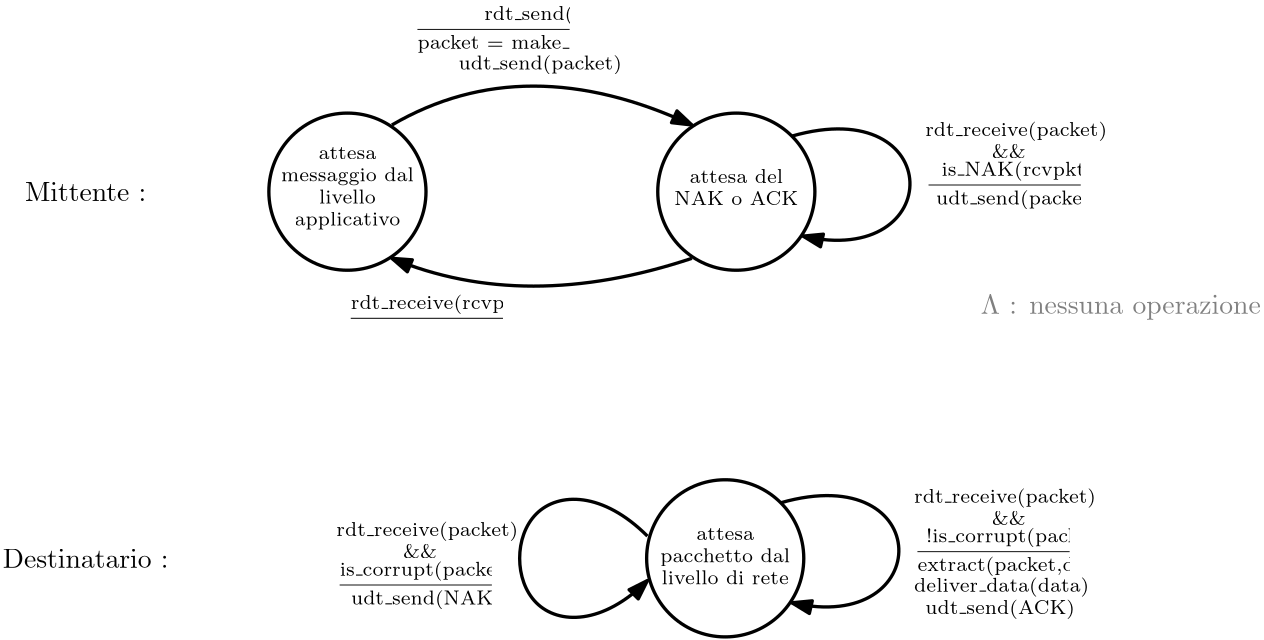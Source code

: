 <?xml version="1.0"?>
<!DOCTYPE ipe SYSTEM "ipe.dtd">
<ipe version="70218" creator="Ipe 7.2.28">
<info created="D:20240328195555" modified="D:20240328203411"/>
<preamble>\usepackage{amssymb}
\usepackage{amsmath}</preamble>
<ipestyle name="basic">
<symbol name="arrow/arc(spx)">
<path stroke="sym-stroke" fill="sym-stroke" pen="sym-pen">
0 0 m
-1 0.333 l
-1 -0.333 l
h
</path>
</symbol>
<symbol name="arrow/farc(spx)">
<path stroke="sym-stroke" fill="white" pen="sym-pen">
0 0 m
-1 0.333 l
-1 -0.333 l
h
</path>
</symbol>
<symbol name="arrow/ptarc(spx)">
<path stroke="sym-stroke" fill="sym-stroke" pen="sym-pen">
0 0 m
-1 0.333 l
-0.8 0 l
-1 -0.333 l
h
</path>
</symbol>
<symbol name="arrow/fptarc(spx)">
<path stroke="sym-stroke" fill="white" pen="sym-pen">
0 0 m
-1 0.333 l
-0.8 0 l
-1 -0.333 l
h
</path>
</symbol>
<symbol name="mark/circle(sx)" transformations="translations">
<path fill="sym-stroke">
0.6 0 0 0.6 0 0 e
0.4 0 0 0.4 0 0 e
</path>
</symbol>
<symbol name="mark/disk(sx)" transformations="translations">
<path fill="sym-stroke">
0.6 0 0 0.6 0 0 e
</path>
</symbol>
<symbol name="mark/fdisk(sfx)" transformations="translations">
<group>
<path fill="sym-fill">
0.5 0 0 0.5 0 0 e
</path>
<path fill="sym-stroke" fillrule="eofill">
0.6 0 0 0.6 0 0 e
0.4 0 0 0.4 0 0 e
</path>
</group>
</symbol>
<symbol name="mark/box(sx)" transformations="translations">
<path fill="sym-stroke" fillrule="eofill">
-0.6 -0.6 m
0.6 -0.6 l
0.6 0.6 l
-0.6 0.6 l
h
-0.4 -0.4 m
0.4 -0.4 l
0.4 0.4 l
-0.4 0.4 l
h
</path>
</symbol>
<symbol name="mark/square(sx)" transformations="translations">
<path fill="sym-stroke">
-0.6 -0.6 m
0.6 -0.6 l
0.6 0.6 l
-0.6 0.6 l
h
</path>
</symbol>
<symbol name="mark/fsquare(sfx)" transformations="translations">
<group>
<path fill="sym-fill">
-0.5 -0.5 m
0.5 -0.5 l
0.5 0.5 l
-0.5 0.5 l
h
</path>
<path fill="sym-stroke" fillrule="eofill">
-0.6 -0.6 m
0.6 -0.6 l
0.6 0.6 l
-0.6 0.6 l
h
-0.4 -0.4 m
0.4 -0.4 l
0.4 0.4 l
-0.4 0.4 l
h
</path>
</group>
</symbol>
<symbol name="mark/cross(sx)" transformations="translations">
<group>
<path fill="sym-stroke">
-0.43 -0.57 m
0.57 0.43 l
0.43 0.57 l
-0.57 -0.43 l
h
</path>
<path fill="sym-stroke">
-0.43 0.57 m
0.57 -0.43 l
0.43 -0.57 l
-0.57 0.43 l
h
</path>
</group>
</symbol>
<symbol name="arrow/fnormal(spx)">
<path stroke="sym-stroke" fill="white" pen="sym-pen">
0 0 m
-1 0.333 l
-1 -0.333 l
h
</path>
</symbol>
<symbol name="arrow/pointed(spx)">
<path stroke="sym-stroke" fill="sym-stroke" pen="sym-pen">
0 0 m
-1 0.333 l
-0.8 0 l
-1 -0.333 l
h
</path>
</symbol>
<symbol name="arrow/fpointed(spx)">
<path stroke="sym-stroke" fill="white" pen="sym-pen">
0 0 m
-1 0.333 l
-0.8 0 l
-1 -0.333 l
h
</path>
</symbol>
<symbol name="arrow/linear(spx)">
<path stroke="sym-stroke" pen="sym-pen">
-1 0.333 m
0 0 l
-1 -0.333 l
</path>
</symbol>
<symbol name="arrow/fdouble(spx)">
<path stroke="sym-stroke" fill="white" pen="sym-pen">
0 0 m
-1 0.333 l
-1 -0.333 l
h
-1 0 m
-2 0.333 l
-2 -0.333 l
h
</path>
</symbol>
<symbol name="arrow/double(spx)">
<path stroke="sym-stroke" fill="sym-stroke" pen="sym-pen">
0 0 m
-1 0.333 l
-1 -0.333 l
h
-1 0 m
-2 0.333 l
-2 -0.333 l
h
</path>
</symbol>
<symbol name="arrow/mid-normal(spx)">
<path stroke="sym-stroke" fill="sym-stroke" pen="sym-pen">
0.5 0 m
-0.5 0.333 l
-0.5 -0.333 l
h
</path>
</symbol>
<symbol name="arrow/mid-fnormal(spx)">
<path stroke="sym-stroke" fill="white" pen="sym-pen">
0.5 0 m
-0.5 0.333 l
-0.5 -0.333 l
h
</path>
</symbol>
<symbol name="arrow/mid-pointed(spx)">
<path stroke="sym-stroke" fill="sym-stroke" pen="sym-pen">
0.5 0 m
-0.5 0.333 l
-0.3 0 l
-0.5 -0.333 l
h
</path>
</symbol>
<symbol name="arrow/mid-fpointed(spx)">
<path stroke="sym-stroke" fill="white" pen="sym-pen">
0.5 0 m
-0.5 0.333 l
-0.3 0 l
-0.5 -0.333 l
h
</path>
</symbol>
<symbol name="arrow/mid-double(spx)">
<path stroke="sym-stroke" fill="sym-stroke" pen="sym-pen">
1 0 m
0 0.333 l
0 -0.333 l
h
0 0 m
-1 0.333 l
-1 -0.333 l
h
</path>
</symbol>
<symbol name="arrow/mid-fdouble(spx)">
<path stroke="sym-stroke" fill="white" pen="sym-pen">
1 0 m
0 0.333 l
0 -0.333 l
h
0 0 m
-1 0.333 l
-1 -0.333 l
h
</path>
</symbol>
<anglesize name="22.5 deg" value="22.5"/>
<anglesize name="30 deg" value="30"/>
<anglesize name="45 deg" value="45"/>
<anglesize name="60 deg" value="60"/>
<anglesize name="90 deg" value="90"/>
<arrowsize name="large" value="10"/>
<arrowsize name="small" value="5"/>
<arrowsize name="tiny" value="3"/>
<color name="blue" value="0 0 1"/>
<color name="brown" value="0.647 0.165 0.165"/>
<color name="darkblue" value="0 0 0.545"/>
<color name="darkcyan" value="0 0.545 0.545"/>
<color name="darkgray" value="0.663"/>
<color name="darkgreen" value="0 0.392 0"/>
<color name="darkmagenta" value="0.545 0 0.545"/>
<color name="darkorange" value="1 0.549 0"/>
<color name="darkred" value="0.545 0 0"/>
<color name="gold" value="1 0.843 0"/>
<color name="gray" value="0.745"/>
<color name="green" value="0 1 0"/>
<color name="lightblue" value="0.678 0.847 0.902"/>
<color name="lightcyan" value="0.878 1 1"/>
<color name="lightgray" value="0.827"/>
<color name="lightgreen" value="0.565 0.933 0.565"/>
<color name="lightyellow" value="1 1 0.878"/>
<color name="navy" value="0 0 0.502"/>
<color name="orange" value="1 0.647 0"/>
<color name="pink" value="1 0.753 0.796"/>
<color name="purple" value="0.627 0.125 0.941"/>
<color name="red" value="1 0 0"/>
<color name="seagreen" value="0.18 0.545 0.341"/>
<color name="turquoise" value="0.251 0.878 0.816"/>
<color name="violet" value="0.933 0.51 0.933"/>
<color name="yellow" value="1 1 0"/>
<dashstyle name="dash dot dotted" value="[4 2 1 2 1 2] 0"/>
<dashstyle name="dash dotted" value="[4 2 1 2] 0"/>
<dashstyle name="dashed" value="[4] 0"/>
<dashstyle name="dotted" value="[1 3] 0"/>
<gridsize name="10 pts (~3.5 mm)" value="10"/>
<gridsize name="14 pts (~5 mm)" value="14"/>
<gridsize name="16 pts (~6 mm)" value="16"/>
<gridsize name="20 pts (~7 mm)" value="20"/>
<gridsize name="28 pts (~10 mm)" value="28"/>
<gridsize name="32 pts (~12 mm)" value="32"/>
<gridsize name="4 pts" value="4"/>
<gridsize name="56 pts (~20 mm)" value="56"/>
<gridsize name="8 pts (~3 mm)" value="8"/>
<opacity name="10%" value="0.1"/>
<opacity name="30%" value="0.3"/>
<opacity name="50%" value="0.5"/>
<opacity name="75%" value="0.75"/>
<pen name="fat" value="1.2"/>
<pen name="heavier" value="0.8"/>
<pen name="ultrafat" value="2"/>
<symbolsize name="large" value="5"/>
<symbolsize name="small" value="2"/>
<symbolsize name="tiny" value="1.1"/>
<textsize name="Huge" value="\Huge"/>
<textsize name="LARGE" value="\LARGE"/>
<textsize name="Large" value="\Large"/>
<textsize name="footnote" value="\footnotesize"/>
<textsize name="huge" value="\huge"/>
<textsize name="large" value="\large"/>
<textsize name="script" value="\scriptsize"/>
<textsize name="small" value="\small"/>
<textsize name="tiny" value="\tiny"/>
<textstyle name="center" begin="\begin{center}" end="\end{center}"/>
<textstyle name="item" begin="\begin{itemize}\item{}" end="\end{itemize}"/>
<textstyle name="itemize" begin="\begin{itemize}" end="\end{itemize}"/>
<tiling name="falling" angle="-60" step="4" width="1"/>
<tiling name="rising" angle="30" step="4" width="1"/>
</ipestyle>
<page>
<layer name="alpha"/>
<view layers="alpha" active="alpha"/>
<text layer="alpha" matrix="1 0 0 1 60 -32" transformations="translations" pos="120 796" stroke="black" type="minipage" width="56" height="17.256" depth="12.3" valign="top" size="script">\begin{center}
attesa messaggio dal livello applicativo
\end{center}</text>
<path matrix="1 0 0 1 60 -32" stroke="black" pen="fat">
28.2843 0 0 28.2843 148 780 e
</path>
<text matrix="1 0 0 1 112 20" transformations="translations" pos="120 796" stroke="black" type="minipage" width="56" height="11.653" depth="6.67" valign="top" size="script">\begin{center}
$\dfrac{\text{rdt\_send(data)}}{\text{packet = make\_packet(data)}}$
\end{center}</text>
<text matrix="1 0 0 1 8 16" transformations="translations" pos="240 776" stroke="black" type="label" width="58.825" height="5.234" depth="1.74" valign="baseline" size="script"> udt\_send(packet)</text>
<text matrix="1 0 0 1 84 -36" transformations="translations" pos="32 784" stroke="black" type="label" width="48.153" height="6.808" depth="0" halign="center" valign="center">Mittente : </text>
<text matrix="1 0 0 1 196 -169.117" transformations="translations" pos="120 796" stroke="black" type="minipage" width="56" height="12.6" depth="7.63" valign="top" size="script">\begin{center}
attesa pacchetto dal livello di rete
\end{center}</text>
<path matrix="1 0 0 1 196 -164" stroke="black" pen="fat">
28.2843 0 0 28.2843 148 780 e
</path>
<path matrix="1 0 0 1 196 -164" stroke="black" pen="fat" arrow="normal/normal">
168 800 m
224 816
224 752
172 764 c
</path>
<text matrix="1 0 0 1 292 -168" transformations="translations" pos="120 796" stroke="black" type="minipage" width="56" height="11.653" depth="6.67" valign="top" size="script">\begin{center}
$\dfrac{ \text{!is\_corrupt(packet)}}{\text{extract(packet,data)}}$
\end{center}</text>
<text matrix="1 0 0 1 172 -172" transformations="translations" pos="240 776" stroke="black" type="label" width="63.078" height="5.234" depth="1.74" valign="baseline" size="script">deliver\_data(data)</text>
<text matrix="1 0 0 1 84 -168" transformations="translations" pos="32 784" stroke="black" type="label" width="64.148" height="6.808" depth="0" halign="center" valign="center">Destinatario : </text>
<path matrix="1 0 0 1 200 -32" stroke="black" pen="fat">
28.2843 0 0 28.2843 148 780 e
</path>
<text matrix="1 0 0 1 200 -40" transformations="translations" pos="120 796" stroke="black" type="minipage" width="56" height="8.893" depth="3.92" valign="top" size="script">\begin{center}
attesa del\\ NAK o ACK
\end{center}</text>
<path matrix="1 0 0 1 200 -32" stroke="black" pen="fat" arrow="normal/normal">
168 800 m
224 816
224 752
172 764 c
</path>
<path stroke="black" pen="fat" arrow="normal/normal">
332 724 m
272 704
224 724 c
</path>
<path stroke="black" pen="fat" arrow="normal/normal">
224 772 m
272 800
332 772 c
</path>
<text matrix="1 0 0 1 88 -84" transformations="translations" pos="120 796" stroke="black" type="minipage" width="56" height="10.779" depth="5.8" valign="top" size="script">\begin{center}
$\dfrac{\text{rdt\_receive(rcvpkt) \&amp;\&amp; is\_ACK(rcvpkt)}}{\Lambda}$
\end{center}</text>
<text matrix="1 0 0 1 296 -36" transformations="translations" pos="120 796" stroke="black" type="minipage" width="56" height="11.653" depth="6.67" valign="top" size="script">\begin{center}
$\dfrac{\text{ is\_NAK(rcvpkt)}}{\text{ udt\_send(packet)}}$
\end{center}</text>
<text matrix="1 0 0 1 176 -180" transformations="translations" pos="240 776" stroke="black" type="label" width="53.947" height="5.234" depth="1.74" valign="baseline" size="script">udt\_send(ACK)</text>
<path matrix="1 0 0 1 28 0" stroke="black" pen="fat" arrow="normal/normal">
288 624 m
272 640
240 640
240 592
272 592
288 608 c
</path>
<text matrix="1 0 0 1 396 -100" transformations="translations" pos="40 804" stroke="0.502" type="label" width="100.872" height="6.815" depth="1.93" valign="baseline">$\Lambda$ : nessuna operazione</text>
<text matrix="1 0 0 1 84 -180" transformations="translations" pos="120 796" stroke="black" type="minipage" width="56" height="11.653" depth="6.67" valign="top" size="script">\begin{center} $\dfrac{ \text{is\_corrupt(packet)}}{\text{udt\_send(NAK)}}$ \end{center}</text>
<text matrix="1 0 0 1 -12 -12" transformations="translations" pos="216 636" stroke="0" type="label" width="68.232" height="5.234" depth="1.74" valign="baseline" size="script">rdt\_receive(packet) 
</text>
<text matrix="1 0 0 1 12 -20" transformations="translations" pos="216 636" stroke="0" type="label" width="12.232" height="4.843" depth="0" valign="baseline" size="script">\&amp;\&amp;</text>
<text matrix="1 0 0 1 -28 -40" transformations="translations" pos="440 676" stroke="0" type="label" width="65.548" height="5.234" depth="1.74" valign="baseline" size="script">rdt\_receive(packet)</text>
<text matrix="1 0 0 1 224 -8" transformations="translations" pos="216 636" stroke="0" type="label" width="12.232" height="4.843" depth="0" valign="baseline" size="script">\&amp;\&amp;</text>
<text matrix="1 0 0 1 -24 92" transformations="translations" pos="440 676" stroke="0" type="label" width="65.548" height="5.234" depth="1.74" valign="baseline" size="script">rdt\_receive(packet)</text>
<text matrix="1 0 0 1 224 124" transformations="translations" pos="216 636" stroke="0" type="label" width="12.232" height="4.843" depth="0" valign="baseline" size="script">\&amp;\&amp;</text>
</page>
</ipe>
